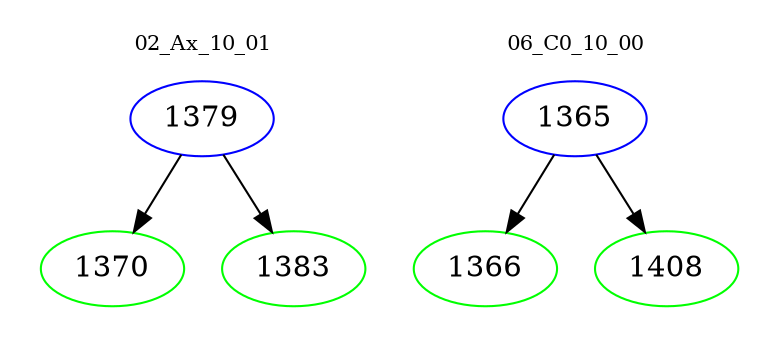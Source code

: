 digraph{
subgraph cluster_0 {
color = white
label = "02_Ax_10_01";
fontsize=10;
T0_1379 [label="1379", color="blue"]
T0_1379 -> T0_1370 [color="black"]
T0_1370 [label="1370", color="green"]
T0_1379 -> T0_1383 [color="black"]
T0_1383 [label="1383", color="green"]
}
subgraph cluster_1 {
color = white
label = "06_C0_10_00";
fontsize=10;
T1_1365 [label="1365", color="blue"]
T1_1365 -> T1_1366 [color="black"]
T1_1366 [label="1366", color="green"]
T1_1365 -> T1_1408 [color="black"]
T1_1408 [label="1408", color="green"]
}
}
